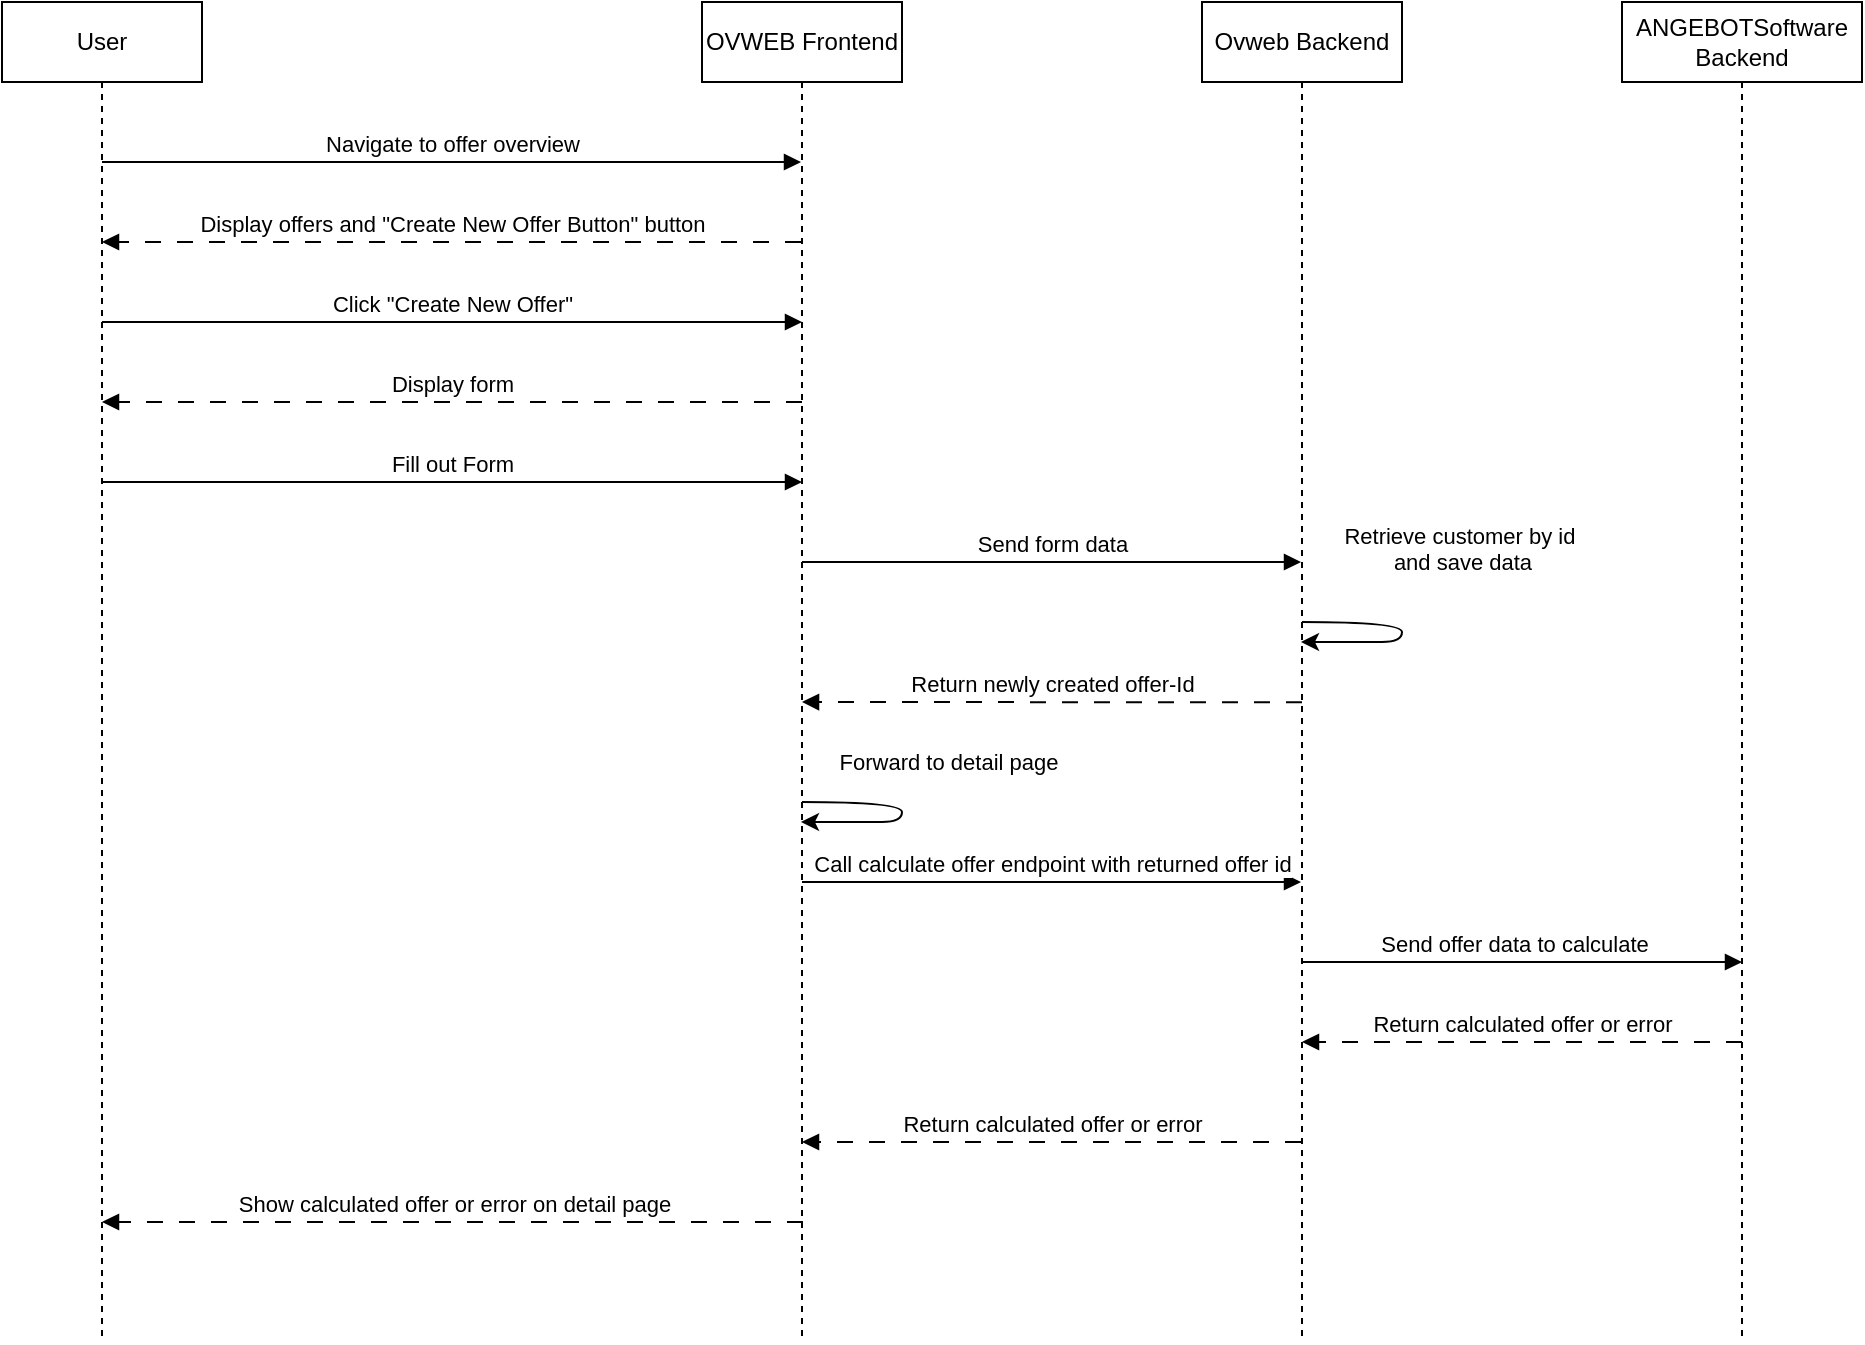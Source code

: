 <mxfile version="24.2.5" type="device">
  <diagram name="Page-1" id="2YBvvXClWsGukQMizWep">
    <mxGraphModel dx="1434" dy="772" grid="1" gridSize="10" guides="1" tooltips="1" connect="1" arrows="1" fold="1" page="1" pageScale="1" pageWidth="850" pageHeight="1100" math="0" shadow="0">
      <root>
        <mxCell id="0" />
        <mxCell id="1" parent="0" />
        <mxCell id="aM9ryv3xv72pqoxQDRHE-7" value="Navigate to offer overview" style="html=1;verticalAlign=bottom;endArrow=block;edgeStyle=elbowEdgeStyle;elbow=vertical;curved=0;rounded=0;" parent="1" source="aM9ryv3xv72pqoxQDRHE-1" target="aM9ryv3xv72pqoxQDRHE-5" edge="1">
          <mxGeometry relative="1" as="geometry">
            <mxPoint x="115" y="170" as="sourcePoint" />
            <Array as="points">
              <mxPoint x="180" y="120" />
            </Array>
            <mxPoint x="385" y="120" as="targetPoint" />
          </mxGeometry>
        </mxCell>
        <mxCell id="aM9ryv3xv72pqoxQDRHE-9" value="Display offers and &quot;Create New Offer Button&quot; button" style="html=1;verticalAlign=bottom;endArrow=block;edgeStyle=elbowEdgeStyle;elbow=vertical;curved=0;rounded=0;dashed=1;dashPattern=8 8;" parent="1" source="aM9ryv3xv72pqoxQDRHE-5" target="aM9ryv3xv72pqoxQDRHE-1" edge="1">
          <mxGeometry relative="1" as="geometry">
            <mxPoint x="385" y="160" as="sourcePoint" />
            <Array as="points">
              <mxPoint x="190" y="160" />
            </Array>
            <mxPoint x="100" y="160" as="targetPoint" />
          </mxGeometry>
        </mxCell>
        <mxCell id="lKvY_Jm0F2j54zqgQGJn-3" value="ANGEBOTSoftware Backend" style="shape=umlLifeline;perimeter=lifelinePerimeter;whiteSpace=wrap;html=1;container=0;dropTarget=0;collapsible=0;recursiveResize=0;outlineConnect=0;portConstraint=eastwest;newEdgeStyle={&quot;edgeStyle&quot;:&quot;elbowEdgeStyle&quot;,&quot;elbow&quot;:&quot;vertical&quot;,&quot;curved&quot;:0,&quot;rounded&quot;:0};" parent="1" vertex="1">
          <mxGeometry x="850" y="40" width="120" height="670" as="geometry" />
        </mxCell>
        <mxCell id="lKvY_Jm0F2j54zqgQGJn-5" value="Click &quot;Create New Offer&quot;" style="html=1;verticalAlign=bottom;endArrow=block;edgeStyle=elbowEdgeStyle;elbow=vertical;curved=0;rounded=0;" parent="1" edge="1">
          <mxGeometry relative="1" as="geometry">
            <mxPoint x="90" y="200" as="sourcePoint" />
            <Array as="points">
              <mxPoint x="180" y="200" />
            </Array>
            <mxPoint x="440" y="200" as="targetPoint" />
          </mxGeometry>
        </mxCell>
        <mxCell id="lKvY_Jm0F2j54zqgQGJn-6" value="Display form" style="html=1;verticalAlign=bottom;endArrow=block;edgeStyle=elbowEdgeStyle;elbow=vertical;curved=0;rounded=0;labelBackgroundColor=none;dashed=1;dashPattern=8 8;" parent="1" edge="1">
          <mxGeometry relative="1" as="geometry">
            <mxPoint x="440" y="240" as="sourcePoint" />
            <Array as="points">
              <mxPoint x="190" y="240" />
            </Array>
            <mxPoint x="90" y="240" as="targetPoint" />
          </mxGeometry>
        </mxCell>
        <mxCell id="lKvY_Jm0F2j54zqgQGJn-13" value="Fill out Form" style="html=1;verticalAlign=bottom;endArrow=block;edgeStyle=elbowEdgeStyle;elbow=vertical;curved=0;rounded=0;" parent="1" edge="1">
          <mxGeometry relative="1" as="geometry">
            <mxPoint x="90" y="280" as="sourcePoint" />
            <Array as="points">
              <mxPoint x="180" y="280" />
            </Array>
            <mxPoint x="440" y="280" as="targetPoint" />
          </mxGeometry>
        </mxCell>
        <mxCell id="lKvY_Jm0F2j54zqgQGJn-14" value="Send form data" style="html=1;verticalAlign=bottom;endArrow=block;edgeStyle=elbowEdgeStyle;elbow=vertical;curved=0;rounded=0;" parent="1" edge="1">
          <mxGeometry relative="1" as="geometry">
            <mxPoint x="440" y="320" as="sourcePoint" />
            <Array as="points">
              <mxPoint x="530" y="320" />
            </Array>
            <mxPoint x="689.5" y="320" as="targetPoint" />
          </mxGeometry>
        </mxCell>
        <mxCell id="lKvY_Jm0F2j54zqgQGJn-16" value="" style="curved=1;endArrow=classic;html=1;rounded=0;" parent="1" edge="1">
          <mxGeometry width="50" height="50" relative="1" as="geometry">
            <mxPoint x="690" y="350" as="sourcePoint" />
            <mxPoint x="689.5" y="360" as="targetPoint" />
            <Array as="points">
              <mxPoint x="740" y="350" />
              <mxPoint x="740" y="360" />
              <mxPoint x="720" y="360" />
              <mxPoint x="710" y="360" />
            </Array>
          </mxGeometry>
        </mxCell>
        <mxCell id="lKvY_Jm0F2j54zqgQGJn-17" value="Retrieve customer by id&amp;nbsp;&lt;div&gt;and save data&lt;br&gt;&lt;div&gt;&lt;br&gt;&lt;/div&gt;&lt;/div&gt;" style="edgeLabel;html=1;align=center;verticalAlign=middle;resizable=0;points=[];" parent="lKvY_Jm0F2j54zqgQGJn-16" vertex="1" connectable="0">
          <mxGeometry x="-0.408" y="1" relative="1" as="geometry">
            <mxPoint x="47" y="-29" as="offset" />
          </mxGeometry>
        </mxCell>
        <mxCell id="lKvY_Jm0F2j54zqgQGJn-1" value="Ovweb Backend" style="shape=umlLifeline;perimeter=lifelinePerimeter;whiteSpace=wrap;html=1;container=0;dropTarget=0;collapsible=0;recursiveResize=0;outlineConnect=0;portConstraint=eastwest;newEdgeStyle={&quot;edgeStyle&quot;:&quot;elbowEdgeStyle&quot;,&quot;elbow&quot;:&quot;vertical&quot;,&quot;curved&quot;:0,&quot;rounded&quot;:0};" parent="1" vertex="1">
          <mxGeometry x="640" y="40" width="100" height="670" as="geometry" />
        </mxCell>
        <mxCell id="aM9ryv3xv72pqoxQDRHE-5" value="OVWEB Frontend" style="shape=umlLifeline;perimeter=lifelinePerimeter;whiteSpace=wrap;html=1;container=0;dropTarget=0;collapsible=0;recursiveResize=0;outlineConnect=0;portConstraint=eastwest;newEdgeStyle={&quot;edgeStyle&quot;:&quot;elbowEdgeStyle&quot;,&quot;elbow&quot;:&quot;vertical&quot;,&quot;curved&quot;:0,&quot;rounded&quot;:0};" parent="1" vertex="1">
          <mxGeometry x="390" y="40" width="100" height="670" as="geometry" />
        </mxCell>
        <mxCell id="aM9ryv3xv72pqoxQDRHE-1" value="User" style="shape=umlLifeline;perimeter=lifelinePerimeter;whiteSpace=wrap;html=1;container=0;dropTarget=0;collapsible=0;recursiveResize=0;outlineConnect=0;portConstraint=eastwest;newEdgeStyle={&quot;edgeStyle&quot;:&quot;elbowEdgeStyle&quot;,&quot;elbow&quot;:&quot;vertical&quot;,&quot;curved&quot;:0,&quot;rounded&quot;:0};" parent="1" vertex="1">
          <mxGeometry x="40" y="40" width="100" height="670" as="geometry" />
        </mxCell>
        <mxCell id="Sgo-pSfODDf2OebPfVKA-11" value="Return newly created offer-Id" style="html=1;verticalAlign=bottom;endArrow=block;edgeStyle=elbowEdgeStyle;elbow=vertical;curved=0;rounded=0;dashed=1;dashPattern=8 8;" parent="1" edge="1">
          <mxGeometry x="0.0" relative="1" as="geometry">
            <mxPoint x="690" y="390.14" as="sourcePoint" />
            <Array as="points" />
            <mxPoint x="440.024" y="390.283" as="targetPoint" />
            <mxPoint as="offset" />
          </mxGeometry>
        </mxCell>
        <mxCell id="Sgo-pSfODDf2OebPfVKA-13" value="Send offer data to calculate" style="html=1;verticalAlign=bottom;endArrow=block;edgeStyle=elbowEdgeStyle;elbow=vertical;curved=0;rounded=0;" parent="1" edge="1">
          <mxGeometry x="-0.038" relative="1" as="geometry">
            <mxPoint x="690" y="520" as="sourcePoint" />
            <Array as="points">
              <mxPoint x="780" y="520" />
            </Array>
            <mxPoint x="910" y="520" as="targetPoint" />
            <mxPoint as="offset" />
          </mxGeometry>
        </mxCell>
        <mxCell id="lKvY_Jm0F2j54zqgQGJn-19" value="Return calculated offer or error" style="html=1;verticalAlign=bottom;endArrow=block;edgeStyle=elbowEdgeStyle;elbow=vertical;curved=0;rounded=0;dashed=1;dashPattern=8 8;" parent="1" edge="1">
          <mxGeometry relative="1" as="geometry">
            <mxPoint x="689.5" y="610" as="sourcePoint" />
            <Array as="points" />
            <mxPoint x="440" y="610" as="targetPoint" />
          </mxGeometry>
        </mxCell>
        <mxCell id="lKvY_Jm0F2j54zqgQGJn-31" value="Show calculated offer or error on detail page" style="html=1;verticalAlign=bottom;endArrow=block;edgeStyle=elbowEdgeStyle;elbow=vertical;curved=0;rounded=0;dashed=1;dashPattern=8 8;" parent="1" edge="1">
          <mxGeometry x="-0.001" relative="1" as="geometry">
            <mxPoint x="440.5" y="650" as="sourcePoint" />
            <Array as="points" />
            <mxPoint x="90" y="650" as="targetPoint" />
            <mxPoint as="offset" />
          </mxGeometry>
        </mxCell>
        <mxCell id="Xcke22yincLzFVWX1l7h-1" value="" style="curved=1;endArrow=classic;html=1;rounded=0;" parent="1" edge="1">
          <mxGeometry width="50" height="50" relative="1" as="geometry">
            <mxPoint x="440" y="440" as="sourcePoint" />
            <mxPoint x="439.5" y="450" as="targetPoint" />
            <Array as="points">
              <mxPoint x="490" y="440" />
              <mxPoint x="490" y="450" />
              <mxPoint x="470" y="450" />
              <mxPoint x="460" y="450" />
            </Array>
          </mxGeometry>
        </mxCell>
        <mxCell id="Xcke22yincLzFVWX1l7h-2" value="&lt;div&gt;&lt;div&gt;Forward to detail page&lt;/div&gt;&lt;/div&gt;" style="edgeLabel;html=1;align=center;verticalAlign=middle;resizable=0;points=[];" parent="Xcke22yincLzFVWX1l7h-1" vertex="1" connectable="0">
          <mxGeometry x="-0.408" y="1" relative="1" as="geometry">
            <mxPoint x="40" y="-19" as="offset" />
          </mxGeometry>
        </mxCell>
        <mxCell id="Xcke22yincLzFVWX1l7h-4" value="Call calculate offer endpoint with returned offer id" style="html=1;verticalAlign=bottom;endArrow=block;edgeStyle=elbowEdgeStyle;elbow=vertical;curved=0;rounded=0;" parent="1" edge="1">
          <mxGeometry relative="1" as="geometry">
            <mxPoint x="440" y="480" as="sourcePoint" />
            <Array as="points">
              <mxPoint x="530" y="480" />
            </Array>
            <mxPoint x="689.5" y="480" as="targetPoint" />
          </mxGeometry>
        </mxCell>
        <mxCell id="Xcke22yincLzFVWX1l7h-5" value="Return calculated offer or error" style="html=1;verticalAlign=bottom;endArrow=block;edgeStyle=elbowEdgeStyle;elbow=vertical;curved=0;rounded=0;dashed=1;dashPattern=8 8;" parent="1" edge="1">
          <mxGeometry x="-0.001" relative="1" as="geometry">
            <mxPoint x="910" y="560" as="sourcePoint" />
            <Array as="points" />
            <mxPoint x="690" y="560" as="targetPoint" />
            <mxPoint as="offset" />
          </mxGeometry>
        </mxCell>
      </root>
    </mxGraphModel>
  </diagram>
</mxfile>

